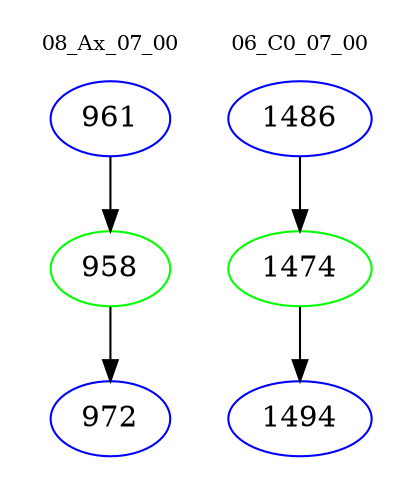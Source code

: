 digraph{
subgraph cluster_0 {
color = white
label = "08_Ax_07_00";
fontsize=10;
T0_961 [label="961", color="blue"]
T0_961 -> T0_958 [color="black"]
T0_958 [label="958", color="green"]
T0_958 -> T0_972 [color="black"]
T0_972 [label="972", color="blue"]
}
subgraph cluster_1 {
color = white
label = "06_C0_07_00";
fontsize=10;
T1_1486 [label="1486", color="blue"]
T1_1486 -> T1_1474 [color="black"]
T1_1474 [label="1474", color="green"]
T1_1474 -> T1_1494 [color="black"]
T1_1494 [label="1494", color="blue"]
}
}
